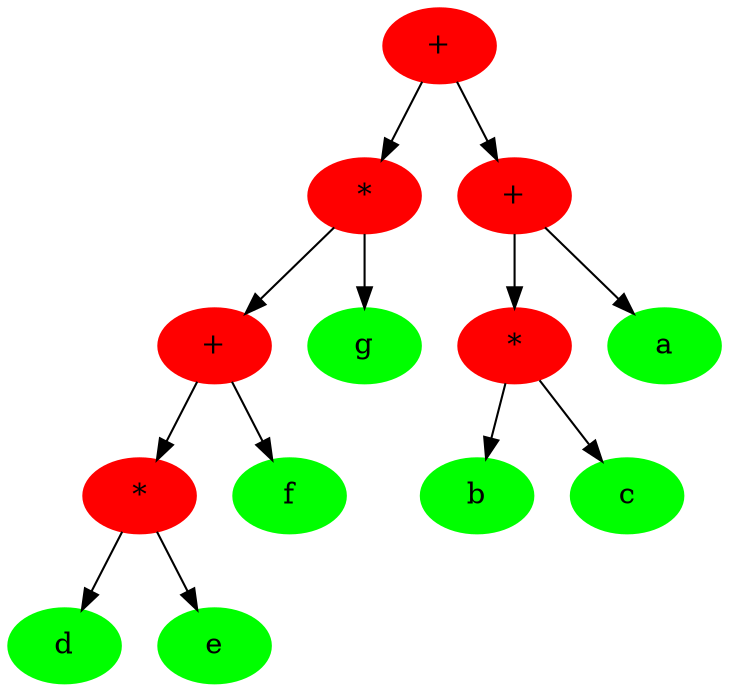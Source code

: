digraph expression_tree{
    node[style=filled];
    rankdir=TB;
    multi_1[label="*"];
    multi_2[label="*"];
    multi_3[label="*"];
    plus_1[label="+"];
    plus_2[label="+"];
    plus_3[label="+"];
    multi_1,multi_2,multi_3,plus_1,plus_2,plus_3[color=red];
    a,b,c,d,e,f,g[color=green];
    plus_1->{plus_2,multi_3};
    multi_1->{b,c};
    multi_2->{d,e};
    plus_2->multi_1;
    plus_2->a;
    plus_3->multi_2
    multi_3->plus_3;
    plus_3->f;
    multi_3->g;
}
